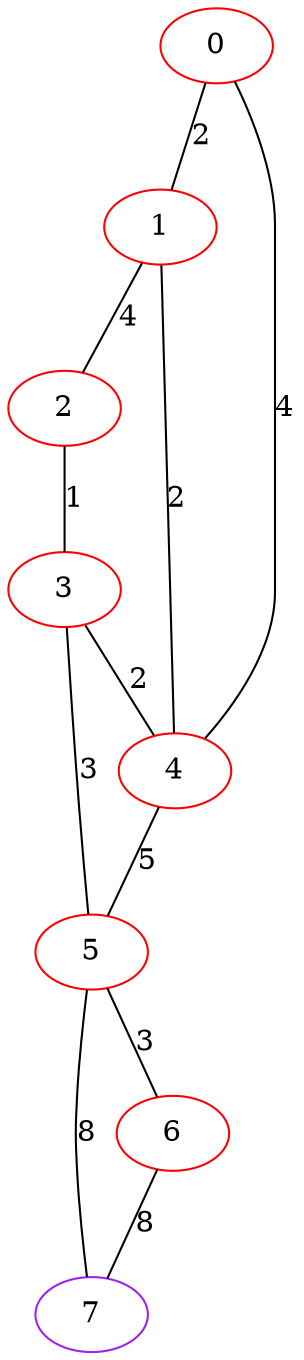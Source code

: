 graph "" {
0 [color=red, weight=1];
1 [color=red, weight=1];
2 [color=red, weight=1];
3 [color=red, weight=1];
4 [color=red, weight=1];
5 [color=red, weight=1];
6 [color=red, weight=1];
7 [color=purple, weight=4];
0 -- 1  [key=0, label=2];
0 -- 4  [key=0, label=4];
1 -- 2  [key=0, label=4];
1 -- 4  [key=0, label=2];
2 -- 3  [key=0, label=1];
3 -- 4  [key=0, label=2];
3 -- 5  [key=0, label=3];
4 -- 5  [key=0, label=5];
5 -- 6  [key=0, label=3];
5 -- 7  [key=0, label=8];
6 -- 7  [key=0, label=8];
}

